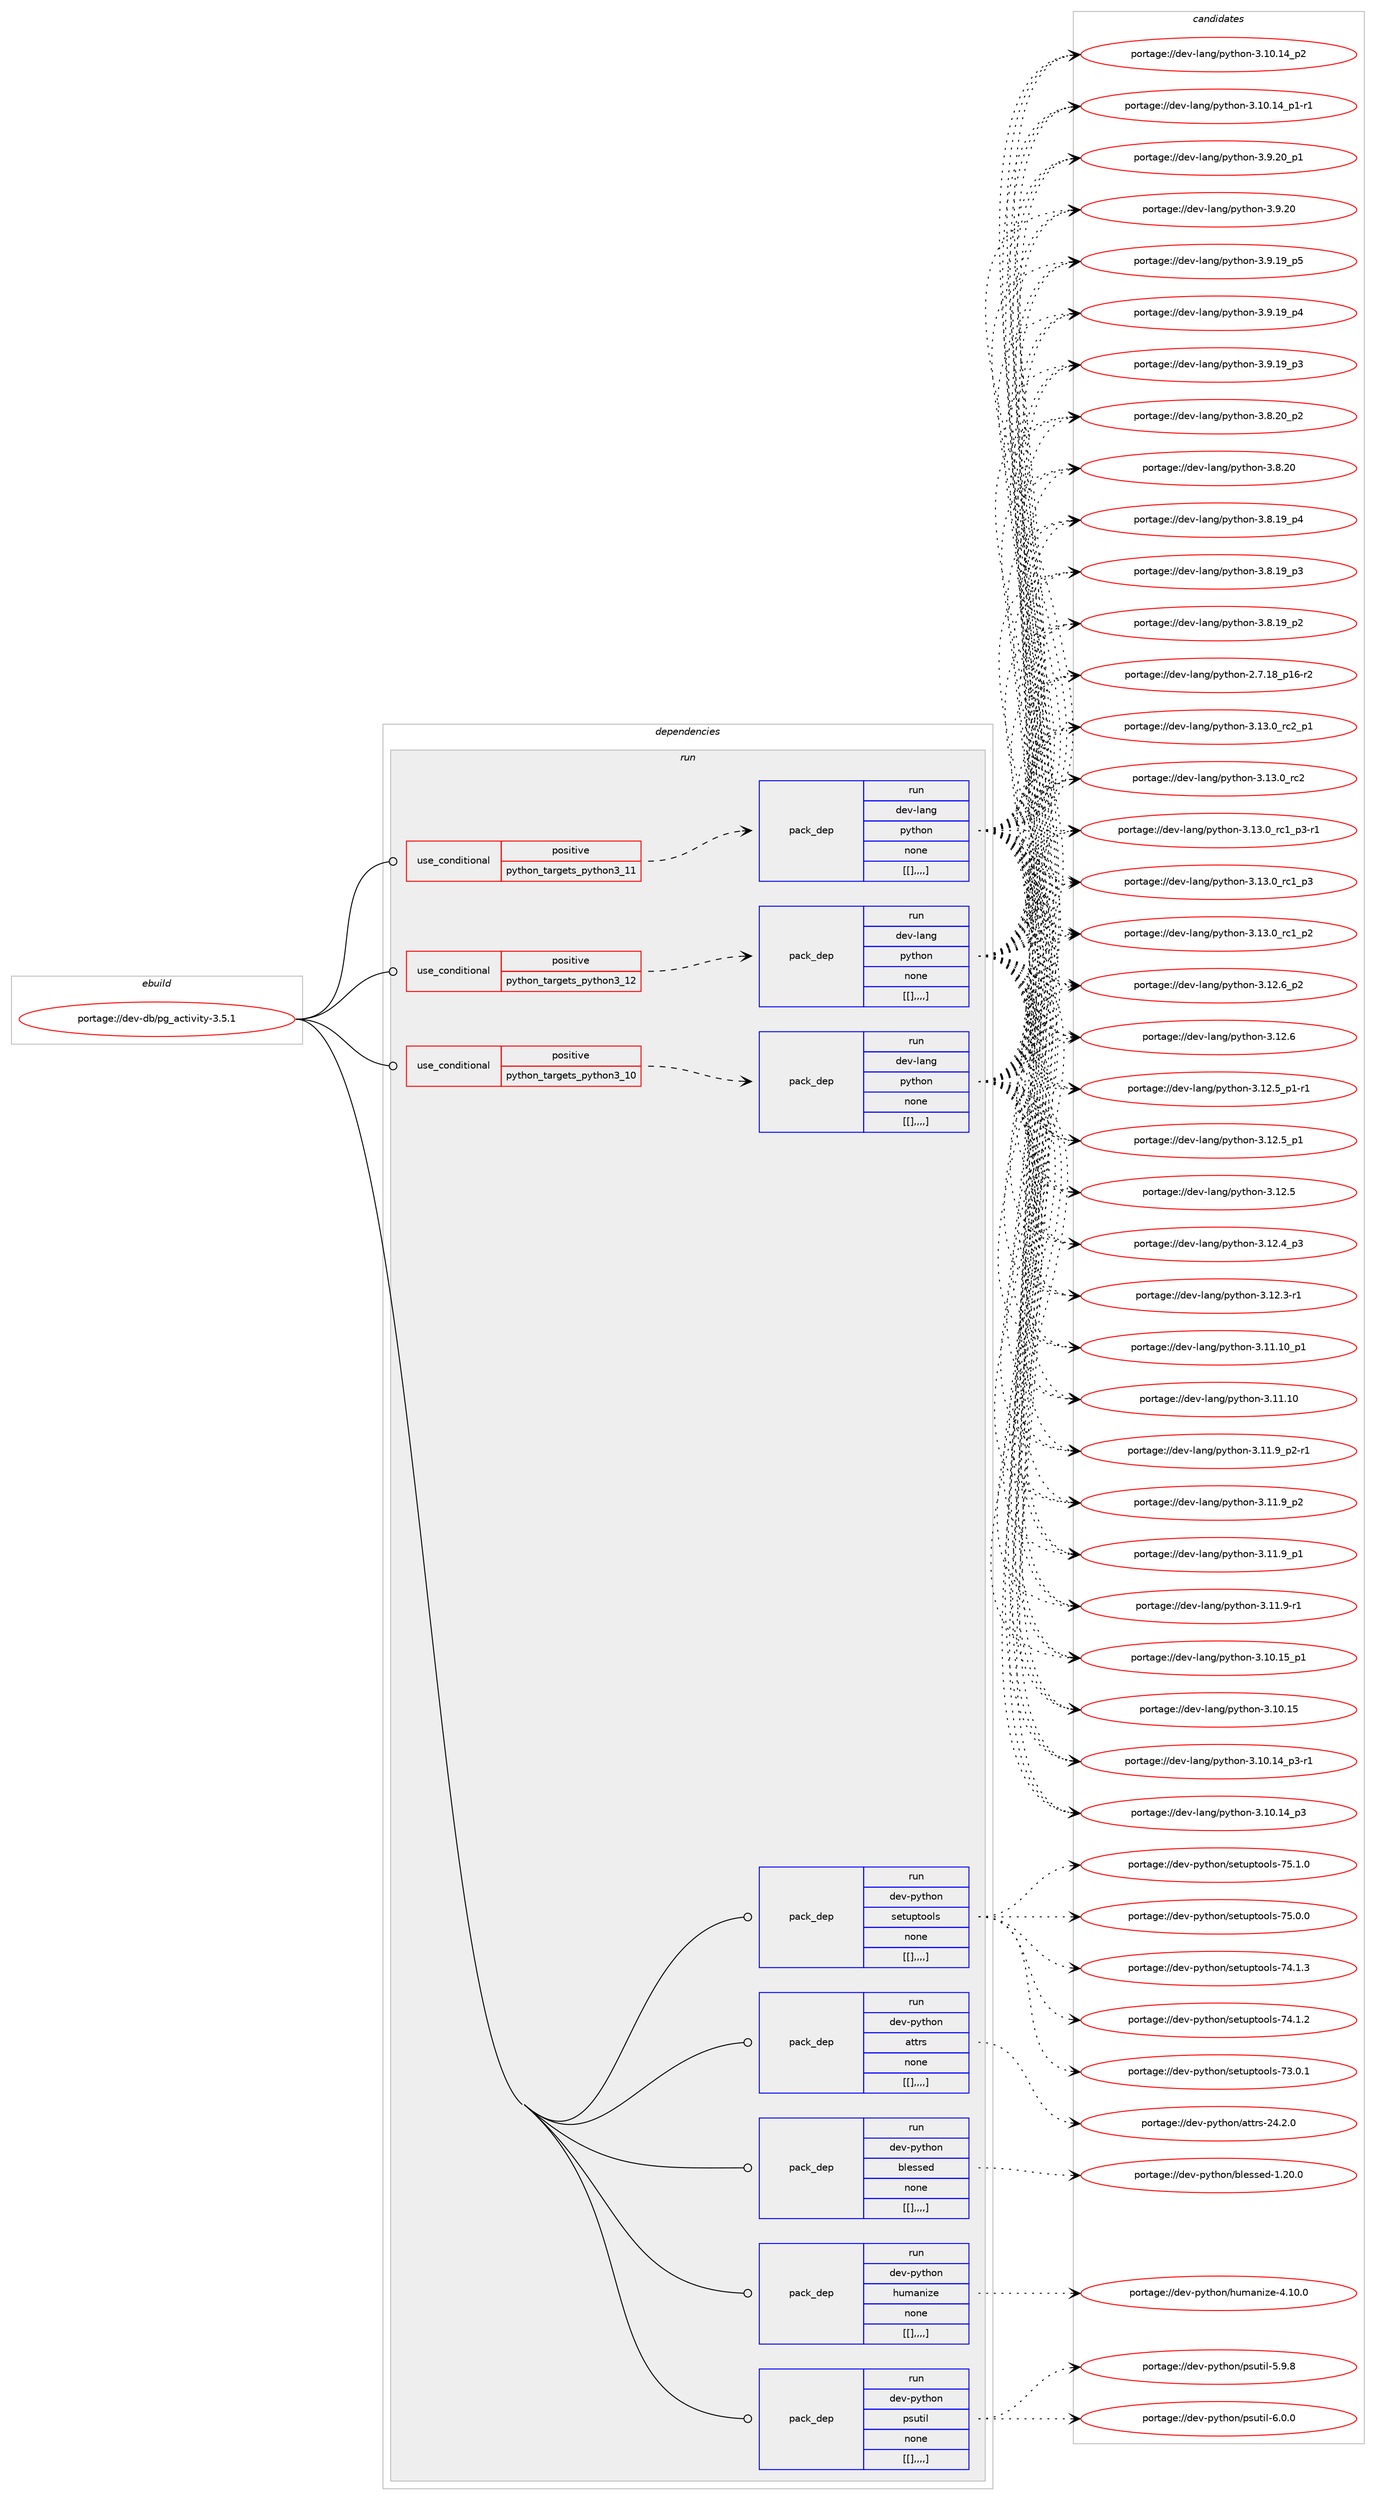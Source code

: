 digraph prolog {

# *************
# Graph options
# *************

newrank=true;
concentrate=true;
compound=true;
graph [rankdir=LR,fontname=Helvetica,fontsize=10,ranksep=1.5];#, ranksep=2.5, nodesep=0.2];
edge  [arrowhead=vee];
node  [fontname=Helvetica,fontsize=10];

# **********
# The ebuild
# **********

subgraph cluster_leftcol {
color=gray;
label=<<i>ebuild</i>>;
id [label="portage://dev-db/pg_activity-3.5.1", color=red, width=4, href="../dev-db/pg_activity-3.5.1.svg"];
}

# ****************
# The dependencies
# ****************

subgraph cluster_midcol {
color=gray;
label=<<i>dependencies</i>>;
subgraph cluster_compile {
fillcolor="#eeeeee";
style=filled;
label=<<i>compile</i>>;
}
subgraph cluster_compileandrun {
fillcolor="#eeeeee";
style=filled;
label=<<i>compile and run</i>>;
}
subgraph cluster_run {
fillcolor="#eeeeee";
style=filled;
label=<<i>run</i>>;
subgraph cond18222 {
dependency68350 [label=<<TABLE BORDER="0" CELLBORDER="1" CELLSPACING="0" CELLPADDING="4"><TR><TD ROWSPAN="3" CELLPADDING="10">use_conditional</TD></TR><TR><TD>positive</TD></TR><TR><TD>python_targets_python3_10</TD></TR></TABLE>>, shape=none, color=red];
subgraph pack49187 {
dependency68351 [label=<<TABLE BORDER="0" CELLBORDER="1" CELLSPACING="0" CELLPADDING="4" WIDTH="220"><TR><TD ROWSPAN="6" CELLPADDING="30">pack_dep</TD></TR><TR><TD WIDTH="110">run</TD></TR><TR><TD>dev-lang</TD></TR><TR><TD>python</TD></TR><TR><TD>none</TD></TR><TR><TD>[[],,,,]</TD></TR></TABLE>>, shape=none, color=blue];
}
dependency68350:e -> dependency68351:w [weight=20,style="dashed",arrowhead="vee"];
}
id:e -> dependency68350:w [weight=20,style="solid",arrowhead="odot"];
subgraph cond18223 {
dependency68352 [label=<<TABLE BORDER="0" CELLBORDER="1" CELLSPACING="0" CELLPADDING="4"><TR><TD ROWSPAN="3" CELLPADDING="10">use_conditional</TD></TR><TR><TD>positive</TD></TR><TR><TD>python_targets_python3_11</TD></TR></TABLE>>, shape=none, color=red];
subgraph pack49188 {
dependency68353 [label=<<TABLE BORDER="0" CELLBORDER="1" CELLSPACING="0" CELLPADDING="4" WIDTH="220"><TR><TD ROWSPAN="6" CELLPADDING="30">pack_dep</TD></TR><TR><TD WIDTH="110">run</TD></TR><TR><TD>dev-lang</TD></TR><TR><TD>python</TD></TR><TR><TD>none</TD></TR><TR><TD>[[],,,,]</TD></TR></TABLE>>, shape=none, color=blue];
}
dependency68352:e -> dependency68353:w [weight=20,style="dashed",arrowhead="vee"];
}
id:e -> dependency68352:w [weight=20,style="solid",arrowhead="odot"];
subgraph cond18224 {
dependency68354 [label=<<TABLE BORDER="0" CELLBORDER="1" CELLSPACING="0" CELLPADDING="4"><TR><TD ROWSPAN="3" CELLPADDING="10">use_conditional</TD></TR><TR><TD>positive</TD></TR><TR><TD>python_targets_python3_12</TD></TR></TABLE>>, shape=none, color=red];
subgraph pack49189 {
dependency68355 [label=<<TABLE BORDER="0" CELLBORDER="1" CELLSPACING="0" CELLPADDING="4" WIDTH="220"><TR><TD ROWSPAN="6" CELLPADDING="30">pack_dep</TD></TR><TR><TD WIDTH="110">run</TD></TR><TR><TD>dev-lang</TD></TR><TR><TD>python</TD></TR><TR><TD>none</TD></TR><TR><TD>[[],,,,]</TD></TR></TABLE>>, shape=none, color=blue];
}
dependency68354:e -> dependency68355:w [weight=20,style="dashed",arrowhead="vee"];
}
id:e -> dependency68354:w [weight=20,style="solid",arrowhead="odot"];
subgraph pack49190 {
dependency68356 [label=<<TABLE BORDER="0" CELLBORDER="1" CELLSPACING="0" CELLPADDING="4" WIDTH="220"><TR><TD ROWSPAN="6" CELLPADDING="30">pack_dep</TD></TR><TR><TD WIDTH="110">run</TD></TR><TR><TD>dev-python</TD></TR><TR><TD>attrs</TD></TR><TR><TD>none</TD></TR><TR><TD>[[],,,,]</TD></TR></TABLE>>, shape=none, color=blue];
}
id:e -> dependency68356:w [weight=20,style="solid",arrowhead="odot"];
subgraph pack49191 {
dependency68357 [label=<<TABLE BORDER="0" CELLBORDER="1" CELLSPACING="0" CELLPADDING="4" WIDTH="220"><TR><TD ROWSPAN="6" CELLPADDING="30">pack_dep</TD></TR><TR><TD WIDTH="110">run</TD></TR><TR><TD>dev-python</TD></TR><TR><TD>blessed</TD></TR><TR><TD>none</TD></TR><TR><TD>[[],,,,]</TD></TR></TABLE>>, shape=none, color=blue];
}
id:e -> dependency68357:w [weight=20,style="solid",arrowhead="odot"];
subgraph pack49192 {
dependency68358 [label=<<TABLE BORDER="0" CELLBORDER="1" CELLSPACING="0" CELLPADDING="4" WIDTH="220"><TR><TD ROWSPAN="6" CELLPADDING="30">pack_dep</TD></TR><TR><TD WIDTH="110">run</TD></TR><TR><TD>dev-python</TD></TR><TR><TD>humanize</TD></TR><TR><TD>none</TD></TR><TR><TD>[[],,,,]</TD></TR></TABLE>>, shape=none, color=blue];
}
id:e -> dependency68358:w [weight=20,style="solid",arrowhead="odot"];
subgraph pack49193 {
dependency68359 [label=<<TABLE BORDER="0" CELLBORDER="1" CELLSPACING="0" CELLPADDING="4" WIDTH="220"><TR><TD ROWSPAN="6" CELLPADDING="30">pack_dep</TD></TR><TR><TD WIDTH="110">run</TD></TR><TR><TD>dev-python</TD></TR><TR><TD>psutil</TD></TR><TR><TD>none</TD></TR><TR><TD>[[],,,,]</TD></TR></TABLE>>, shape=none, color=blue];
}
id:e -> dependency68359:w [weight=20,style="solid",arrowhead="odot"];
subgraph pack49194 {
dependency68360 [label=<<TABLE BORDER="0" CELLBORDER="1" CELLSPACING="0" CELLPADDING="4" WIDTH="220"><TR><TD ROWSPAN="6" CELLPADDING="30">pack_dep</TD></TR><TR><TD WIDTH="110">run</TD></TR><TR><TD>dev-python</TD></TR><TR><TD>setuptools</TD></TR><TR><TD>none</TD></TR><TR><TD>[[],,,,]</TD></TR></TABLE>>, shape=none, color=blue];
}
id:e -> dependency68360:w [weight=20,style="solid",arrowhead="odot"];
}
}

# **************
# The candidates
# **************

subgraph cluster_choices {
rank=same;
color=gray;
label=<<i>candidates</i>>;

subgraph choice49187 {
color=black;
nodesep=1;
choice100101118451089711010347112121116104111110455146495146489511499509511249 [label="portage://dev-lang/python-3.13.0_rc2_p1", color=red, width=4,href="../dev-lang/python-3.13.0_rc2_p1.svg"];
choice10010111845108971101034711212111610411111045514649514648951149950 [label="portage://dev-lang/python-3.13.0_rc2", color=red, width=4,href="../dev-lang/python-3.13.0_rc2.svg"];
choice1001011184510897110103471121211161041111104551464951464895114994995112514511449 [label="portage://dev-lang/python-3.13.0_rc1_p3-r1", color=red, width=4,href="../dev-lang/python-3.13.0_rc1_p3-r1.svg"];
choice100101118451089711010347112121116104111110455146495146489511499499511251 [label="portage://dev-lang/python-3.13.0_rc1_p3", color=red, width=4,href="../dev-lang/python-3.13.0_rc1_p3.svg"];
choice100101118451089711010347112121116104111110455146495146489511499499511250 [label="portage://dev-lang/python-3.13.0_rc1_p2", color=red, width=4,href="../dev-lang/python-3.13.0_rc1_p2.svg"];
choice100101118451089711010347112121116104111110455146495046549511250 [label="portage://dev-lang/python-3.12.6_p2", color=red, width=4,href="../dev-lang/python-3.12.6_p2.svg"];
choice10010111845108971101034711212111610411111045514649504654 [label="portage://dev-lang/python-3.12.6", color=red, width=4,href="../dev-lang/python-3.12.6.svg"];
choice1001011184510897110103471121211161041111104551464950465395112494511449 [label="portage://dev-lang/python-3.12.5_p1-r1", color=red, width=4,href="../dev-lang/python-3.12.5_p1-r1.svg"];
choice100101118451089711010347112121116104111110455146495046539511249 [label="portage://dev-lang/python-3.12.5_p1", color=red, width=4,href="../dev-lang/python-3.12.5_p1.svg"];
choice10010111845108971101034711212111610411111045514649504653 [label="portage://dev-lang/python-3.12.5", color=red, width=4,href="../dev-lang/python-3.12.5.svg"];
choice100101118451089711010347112121116104111110455146495046529511251 [label="portage://dev-lang/python-3.12.4_p3", color=red, width=4,href="../dev-lang/python-3.12.4_p3.svg"];
choice100101118451089711010347112121116104111110455146495046514511449 [label="portage://dev-lang/python-3.12.3-r1", color=red, width=4,href="../dev-lang/python-3.12.3-r1.svg"];
choice10010111845108971101034711212111610411111045514649494649489511249 [label="portage://dev-lang/python-3.11.10_p1", color=red, width=4,href="../dev-lang/python-3.11.10_p1.svg"];
choice1001011184510897110103471121211161041111104551464949464948 [label="portage://dev-lang/python-3.11.10", color=red, width=4,href="../dev-lang/python-3.11.10.svg"];
choice1001011184510897110103471121211161041111104551464949465795112504511449 [label="portage://dev-lang/python-3.11.9_p2-r1", color=red, width=4,href="../dev-lang/python-3.11.9_p2-r1.svg"];
choice100101118451089711010347112121116104111110455146494946579511250 [label="portage://dev-lang/python-3.11.9_p2", color=red, width=4,href="../dev-lang/python-3.11.9_p2.svg"];
choice100101118451089711010347112121116104111110455146494946579511249 [label="portage://dev-lang/python-3.11.9_p1", color=red, width=4,href="../dev-lang/python-3.11.9_p1.svg"];
choice100101118451089711010347112121116104111110455146494946574511449 [label="portage://dev-lang/python-3.11.9-r1", color=red, width=4,href="../dev-lang/python-3.11.9-r1.svg"];
choice10010111845108971101034711212111610411111045514649484649539511249 [label="portage://dev-lang/python-3.10.15_p1", color=red, width=4,href="../dev-lang/python-3.10.15_p1.svg"];
choice1001011184510897110103471121211161041111104551464948464953 [label="portage://dev-lang/python-3.10.15", color=red, width=4,href="../dev-lang/python-3.10.15.svg"];
choice100101118451089711010347112121116104111110455146494846495295112514511449 [label="portage://dev-lang/python-3.10.14_p3-r1", color=red, width=4,href="../dev-lang/python-3.10.14_p3-r1.svg"];
choice10010111845108971101034711212111610411111045514649484649529511251 [label="portage://dev-lang/python-3.10.14_p3", color=red, width=4,href="../dev-lang/python-3.10.14_p3.svg"];
choice10010111845108971101034711212111610411111045514649484649529511250 [label="portage://dev-lang/python-3.10.14_p2", color=red, width=4,href="../dev-lang/python-3.10.14_p2.svg"];
choice100101118451089711010347112121116104111110455146494846495295112494511449 [label="portage://dev-lang/python-3.10.14_p1-r1", color=red, width=4,href="../dev-lang/python-3.10.14_p1-r1.svg"];
choice100101118451089711010347112121116104111110455146574650489511249 [label="portage://dev-lang/python-3.9.20_p1", color=red, width=4,href="../dev-lang/python-3.9.20_p1.svg"];
choice10010111845108971101034711212111610411111045514657465048 [label="portage://dev-lang/python-3.9.20", color=red, width=4,href="../dev-lang/python-3.9.20.svg"];
choice100101118451089711010347112121116104111110455146574649579511253 [label="portage://dev-lang/python-3.9.19_p5", color=red, width=4,href="../dev-lang/python-3.9.19_p5.svg"];
choice100101118451089711010347112121116104111110455146574649579511252 [label="portage://dev-lang/python-3.9.19_p4", color=red, width=4,href="../dev-lang/python-3.9.19_p4.svg"];
choice100101118451089711010347112121116104111110455146574649579511251 [label="portage://dev-lang/python-3.9.19_p3", color=red, width=4,href="../dev-lang/python-3.9.19_p3.svg"];
choice100101118451089711010347112121116104111110455146564650489511250 [label="portage://dev-lang/python-3.8.20_p2", color=red, width=4,href="../dev-lang/python-3.8.20_p2.svg"];
choice10010111845108971101034711212111610411111045514656465048 [label="portage://dev-lang/python-3.8.20", color=red, width=4,href="../dev-lang/python-3.8.20.svg"];
choice100101118451089711010347112121116104111110455146564649579511252 [label="portage://dev-lang/python-3.8.19_p4", color=red, width=4,href="../dev-lang/python-3.8.19_p4.svg"];
choice100101118451089711010347112121116104111110455146564649579511251 [label="portage://dev-lang/python-3.8.19_p3", color=red, width=4,href="../dev-lang/python-3.8.19_p3.svg"];
choice100101118451089711010347112121116104111110455146564649579511250 [label="portage://dev-lang/python-3.8.19_p2", color=red, width=4,href="../dev-lang/python-3.8.19_p2.svg"];
choice100101118451089711010347112121116104111110455046554649569511249544511450 [label="portage://dev-lang/python-2.7.18_p16-r2", color=red, width=4,href="../dev-lang/python-2.7.18_p16-r2.svg"];
dependency68351:e -> choice100101118451089711010347112121116104111110455146495146489511499509511249:w [style=dotted,weight="100"];
dependency68351:e -> choice10010111845108971101034711212111610411111045514649514648951149950:w [style=dotted,weight="100"];
dependency68351:e -> choice1001011184510897110103471121211161041111104551464951464895114994995112514511449:w [style=dotted,weight="100"];
dependency68351:e -> choice100101118451089711010347112121116104111110455146495146489511499499511251:w [style=dotted,weight="100"];
dependency68351:e -> choice100101118451089711010347112121116104111110455146495146489511499499511250:w [style=dotted,weight="100"];
dependency68351:e -> choice100101118451089711010347112121116104111110455146495046549511250:w [style=dotted,weight="100"];
dependency68351:e -> choice10010111845108971101034711212111610411111045514649504654:w [style=dotted,weight="100"];
dependency68351:e -> choice1001011184510897110103471121211161041111104551464950465395112494511449:w [style=dotted,weight="100"];
dependency68351:e -> choice100101118451089711010347112121116104111110455146495046539511249:w [style=dotted,weight="100"];
dependency68351:e -> choice10010111845108971101034711212111610411111045514649504653:w [style=dotted,weight="100"];
dependency68351:e -> choice100101118451089711010347112121116104111110455146495046529511251:w [style=dotted,weight="100"];
dependency68351:e -> choice100101118451089711010347112121116104111110455146495046514511449:w [style=dotted,weight="100"];
dependency68351:e -> choice10010111845108971101034711212111610411111045514649494649489511249:w [style=dotted,weight="100"];
dependency68351:e -> choice1001011184510897110103471121211161041111104551464949464948:w [style=dotted,weight="100"];
dependency68351:e -> choice1001011184510897110103471121211161041111104551464949465795112504511449:w [style=dotted,weight="100"];
dependency68351:e -> choice100101118451089711010347112121116104111110455146494946579511250:w [style=dotted,weight="100"];
dependency68351:e -> choice100101118451089711010347112121116104111110455146494946579511249:w [style=dotted,weight="100"];
dependency68351:e -> choice100101118451089711010347112121116104111110455146494946574511449:w [style=dotted,weight="100"];
dependency68351:e -> choice10010111845108971101034711212111610411111045514649484649539511249:w [style=dotted,weight="100"];
dependency68351:e -> choice1001011184510897110103471121211161041111104551464948464953:w [style=dotted,weight="100"];
dependency68351:e -> choice100101118451089711010347112121116104111110455146494846495295112514511449:w [style=dotted,weight="100"];
dependency68351:e -> choice10010111845108971101034711212111610411111045514649484649529511251:w [style=dotted,weight="100"];
dependency68351:e -> choice10010111845108971101034711212111610411111045514649484649529511250:w [style=dotted,weight="100"];
dependency68351:e -> choice100101118451089711010347112121116104111110455146494846495295112494511449:w [style=dotted,weight="100"];
dependency68351:e -> choice100101118451089711010347112121116104111110455146574650489511249:w [style=dotted,weight="100"];
dependency68351:e -> choice10010111845108971101034711212111610411111045514657465048:w [style=dotted,weight="100"];
dependency68351:e -> choice100101118451089711010347112121116104111110455146574649579511253:w [style=dotted,weight="100"];
dependency68351:e -> choice100101118451089711010347112121116104111110455146574649579511252:w [style=dotted,weight="100"];
dependency68351:e -> choice100101118451089711010347112121116104111110455146574649579511251:w [style=dotted,weight="100"];
dependency68351:e -> choice100101118451089711010347112121116104111110455146564650489511250:w [style=dotted,weight="100"];
dependency68351:e -> choice10010111845108971101034711212111610411111045514656465048:w [style=dotted,weight="100"];
dependency68351:e -> choice100101118451089711010347112121116104111110455146564649579511252:w [style=dotted,weight="100"];
dependency68351:e -> choice100101118451089711010347112121116104111110455146564649579511251:w [style=dotted,weight="100"];
dependency68351:e -> choice100101118451089711010347112121116104111110455146564649579511250:w [style=dotted,weight="100"];
dependency68351:e -> choice100101118451089711010347112121116104111110455046554649569511249544511450:w [style=dotted,weight="100"];
}
subgraph choice49188 {
color=black;
nodesep=1;
choice100101118451089711010347112121116104111110455146495146489511499509511249 [label="portage://dev-lang/python-3.13.0_rc2_p1", color=red, width=4,href="../dev-lang/python-3.13.0_rc2_p1.svg"];
choice10010111845108971101034711212111610411111045514649514648951149950 [label="portage://dev-lang/python-3.13.0_rc2", color=red, width=4,href="../dev-lang/python-3.13.0_rc2.svg"];
choice1001011184510897110103471121211161041111104551464951464895114994995112514511449 [label="portage://dev-lang/python-3.13.0_rc1_p3-r1", color=red, width=4,href="../dev-lang/python-3.13.0_rc1_p3-r1.svg"];
choice100101118451089711010347112121116104111110455146495146489511499499511251 [label="portage://dev-lang/python-3.13.0_rc1_p3", color=red, width=4,href="../dev-lang/python-3.13.0_rc1_p3.svg"];
choice100101118451089711010347112121116104111110455146495146489511499499511250 [label="portage://dev-lang/python-3.13.0_rc1_p2", color=red, width=4,href="../dev-lang/python-3.13.0_rc1_p2.svg"];
choice100101118451089711010347112121116104111110455146495046549511250 [label="portage://dev-lang/python-3.12.6_p2", color=red, width=4,href="../dev-lang/python-3.12.6_p2.svg"];
choice10010111845108971101034711212111610411111045514649504654 [label="portage://dev-lang/python-3.12.6", color=red, width=4,href="../dev-lang/python-3.12.6.svg"];
choice1001011184510897110103471121211161041111104551464950465395112494511449 [label="portage://dev-lang/python-3.12.5_p1-r1", color=red, width=4,href="../dev-lang/python-3.12.5_p1-r1.svg"];
choice100101118451089711010347112121116104111110455146495046539511249 [label="portage://dev-lang/python-3.12.5_p1", color=red, width=4,href="../dev-lang/python-3.12.5_p1.svg"];
choice10010111845108971101034711212111610411111045514649504653 [label="portage://dev-lang/python-3.12.5", color=red, width=4,href="../dev-lang/python-3.12.5.svg"];
choice100101118451089711010347112121116104111110455146495046529511251 [label="portage://dev-lang/python-3.12.4_p3", color=red, width=4,href="../dev-lang/python-3.12.4_p3.svg"];
choice100101118451089711010347112121116104111110455146495046514511449 [label="portage://dev-lang/python-3.12.3-r1", color=red, width=4,href="../dev-lang/python-3.12.3-r1.svg"];
choice10010111845108971101034711212111610411111045514649494649489511249 [label="portage://dev-lang/python-3.11.10_p1", color=red, width=4,href="../dev-lang/python-3.11.10_p1.svg"];
choice1001011184510897110103471121211161041111104551464949464948 [label="portage://dev-lang/python-3.11.10", color=red, width=4,href="../dev-lang/python-3.11.10.svg"];
choice1001011184510897110103471121211161041111104551464949465795112504511449 [label="portage://dev-lang/python-3.11.9_p2-r1", color=red, width=4,href="../dev-lang/python-3.11.9_p2-r1.svg"];
choice100101118451089711010347112121116104111110455146494946579511250 [label="portage://dev-lang/python-3.11.9_p2", color=red, width=4,href="../dev-lang/python-3.11.9_p2.svg"];
choice100101118451089711010347112121116104111110455146494946579511249 [label="portage://dev-lang/python-3.11.9_p1", color=red, width=4,href="../dev-lang/python-3.11.9_p1.svg"];
choice100101118451089711010347112121116104111110455146494946574511449 [label="portage://dev-lang/python-3.11.9-r1", color=red, width=4,href="../dev-lang/python-3.11.9-r1.svg"];
choice10010111845108971101034711212111610411111045514649484649539511249 [label="portage://dev-lang/python-3.10.15_p1", color=red, width=4,href="../dev-lang/python-3.10.15_p1.svg"];
choice1001011184510897110103471121211161041111104551464948464953 [label="portage://dev-lang/python-3.10.15", color=red, width=4,href="../dev-lang/python-3.10.15.svg"];
choice100101118451089711010347112121116104111110455146494846495295112514511449 [label="portage://dev-lang/python-3.10.14_p3-r1", color=red, width=4,href="../dev-lang/python-3.10.14_p3-r1.svg"];
choice10010111845108971101034711212111610411111045514649484649529511251 [label="portage://dev-lang/python-3.10.14_p3", color=red, width=4,href="../dev-lang/python-3.10.14_p3.svg"];
choice10010111845108971101034711212111610411111045514649484649529511250 [label="portage://dev-lang/python-3.10.14_p2", color=red, width=4,href="../dev-lang/python-3.10.14_p2.svg"];
choice100101118451089711010347112121116104111110455146494846495295112494511449 [label="portage://dev-lang/python-3.10.14_p1-r1", color=red, width=4,href="../dev-lang/python-3.10.14_p1-r1.svg"];
choice100101118451089711010347112121116104111110455146574650489511249 [label="portage://dev-lang/python-3.9.20_p1", color=red, width=4,href="../dev-lang/python-3.9.20_p1.svg"];
choice10010111845108971101034711212111610411111045514657465048 [label="portage://dev-lang/python-3.9.20", color=red, width=4,href="../dev-lang/python-3.9.20.svg"];
choice100101118451089711010347112121116104111110455146574649579511253 [label="portage://dev-lang/python-3.9.19_p5", color=red, width=4,href="../dev-lang/python-3.9.19_p5.svg"];
choice100101118451089711010347112121116104111110455146574649579511252 [label="portage://dev-lang/python-3.9.19_p4", color=red, width=4,href="../dev-lang/python-3.9.19_p4.svg"];
choice100101118451089711010347112121116104111110455146574649579511251 [label="portage://dev-lang/python-3.9.19_p3", color=red, width=4,href="../dev-lang/python-3.9.19_p3.svg"];
choice100101118451089711010347112121116104111110455146564650489511250 [label="portage://dev-lang/python-3.8.20_p2", color=red, width=4,href="../dev-lang/python-3.8.20_p2.svg"];
choice10010111845108971101034711212111610411111045514656465048 [label="portage://dev-lang/python-3.8.20", color=red, width=4,href="../dev-lang/python-3.8.20.svg"];
choice100101118451089711010347112121116104111110455146564649579511252 [label="portage://dev-lang/python-3.8.19_p4", color=red, width=4,href="../dev-lang/python-3.8.19_p4.svg"];
choice100101118451089711010347112121116104111110455146564649579511251 [label="portage://dev-lang/python-3.8.19_p3", color=red, width=4,href="../dev-lang/python-3.8.19_p3.svg"];
choice100101118451089711010347112121116104111110455146564649579511250 [label="portage://dev-lang/python-3.8.19_p2", color=red, width=4,href="../dev-lang/python-3.8.19_p2.svg"];
choice100101118451089711010347112121116104111110455046554649569511249544511450 [label="portage://dev-lang/python-2.7.18_p16-r2", color=red, width=4,href="../dev-lang/python-2.7.18_p16-r2.svg"];
dependency68353:e -> choice100101118451089711010347112121116104111110455146495146489511499509511249:w [style=dotted,weight="100"];
dependency68353:e -> choice10010111845108971101034711212111610411111045514649514648951149950:w [style=dotted,weight="100"];
dependency68353:e -> choice1001011184510897110103471121211161041111104551464951464895114994995112514511449:w [style=dotted,weight="100"];
dependency68353:e -> choice100101118451089711010347112121116104111110455146495146489511499499511251:w [style=dotted,weight="100"];
dependency68353:e -> choice100101118451089711010347112121116104111110455146495146489511499499511250:w [style=dotted,weight="100"];
dependency68353:e -> choice100101118451089711010347112121116104111110455146495046549511250:w [style=dotted,weight="100"];
dependency68353:e -> choice10010111845108971101034711212111610411111045514649504654:w [style=dotted,weight="100"];
dependency68353:e -> choice1001011184510897110103471121211161041111104551464950465395112494511449:w [style=dotted,weight="100"];
dependency68353:e -> choice100101118451089711010347112121116104111110455146495046539511249:w [style=dotted,weight="100"];
dependency68353:e -> choice10010111845108971101034711212111610411111045514649504653:w [style=dotted,weight="100"];
dependency68353:e -> choice100101118451089711010347112121116104111110455146495046529511251:w [style=dotted,weight="100"];
dependency68353:e -> choice100101118451089711010347112121116104111110455146495046514511449:w [style=dotted,weight="100"];
dependency68353:e -> choice10010111845108971101034711212111610411111045514649494649489511249:w [style=dotted,weight="100"];
dependency68353:e -> choice1001011184510897110103471121211161041111104551464949464948:w [style=dotted,weight="100"];
dependency68353:e -> choice1001011184510897110103471121211161041111104551464949465795112504511449:w [style=dotted,weight="100"];
dependency68353:e -> choice100101118451089711010347112121116104111110455146494946579511250:w [style=dotted,weight="100"];
dependency68353:e -> choice100101118451089711010347112121116104111110455146494946579511249:w [style=dotted,weight="100"];
dependency68353:e -> choice100101118451089711010347112121116104111110455146494946574511449:w [style=dotted,weight="100"];
dependency68353:e -> choice10010111845108971101034711212111610411111045514649484649539511249:w [style=dotted,weight="100"];
dependency68353:e -> choice1001011184510897110103471121211161041111104551464948464953:w [style=dotted,weight="100"];
dependency68353:e -> choice100101118451089711010347112121116104111110455146494846495295112514511449:w [style=dotted,weight="100"];
dependency68353:e -> choice10010111845108971101034711212111610411111045514649484649529511251:w [style=dotted,weight="100"];
dependency68353:e -> choice10010111845108971101034711212111610411111045514649484649529511250:w [style=dotted,weight="100"];
dependency68353:e -> choice100101118451089711010347112121116104111110455146494846495295112494511449:w [style=dotted,weight="100"];
dependency68353:e -> choice100101118451089711010347112121116104111110455146574650489511249:w [style=dotted,weight="100"];
dependency68353:e -> choice10010111845108971101034711212111610411111045514657465048:w [style=dotted,weight="100"];
dependency68353:e -> choice100101118451089711010347112121116104111110455146574649579511253:w [style=dotted,weight="100"];
dependency68353:e -> choice100101118451089711010347112121116104111110455146574649579511252:w [style=dotted,weight="100"];
dependency68353:e -> choice100101118451089711010347112121116104111110455146574649579511251:w [style=dotted,weight="100"];
dependency68353:e -> choice100101118451089711010347112121116104111110455146564650489511250:w [style=dotted,weight="100"];
dependency68353:e -> choice10010111845108971101034711212111610411111045514656465048:w [style=dotted,weight="100"];
dependency68353:e -> choice100101118451089711010347112121116104111110455146564649579511252:w [style=dotted,weight="100"];
dependency68353:e -> choice100101118451089711010347112121116104111110455146564649579511251:w [style=dotted,weight="100"];
dependency68353:e -> choice100101118451089711010347112121116104111110455146564649579511250:w [style=dotted,weight="100"];
dependency68353:e -> choice100101118451089711010347112121116104111110455046554649569511249544511450:w [style=dotted,weight="100"];
}
subgraph choice49189 {
color=black;
nodesep=1;
choice100101118451089711010347112121116104111110455146495146489511499509511249 [label="portage://dev-lang/python-3.13.0_rc2_p1", color=red, width=4,href="../dev-lang/python-3.13.0_rc2_p1.svg"];
choice10010111845108971101034711212111610411111045514649514648951149950 [label="portage://dev-lang/python-3.13.0_rc2", color=red, width=4,href="../dev-lang/python-3.13.0_rc2.svg"];
choice1001011184510897110103471121211161041111104551464951464895114994995112514511449 [label="portage://dev-lang/python-3.13.0_rc1_p3-r1", color=red, width=4,href="../dev-lang/python-3.13.0_rc1_p3-r1.svg"];
choice100101118451089711010347112121116104111110455146495146489511499499511251 [label="portage://dev-lang/python-3.13.0_rc1_p3", color=red, width=4,href="../dev-lang/python-3.13.0_rc1_p3.svg"];
choice100101118451089711010347112121116104111110455146495146489511499499511250 [label="portage://dev-lang/python-3.13.0_rc1_p2", color=red, width=4,href="../dev-lang/python-3.13.0_rc1_p2.svg"];
choice100101118451089711010347112121116104111110455146495046549511250 [label="portage://dev-lang/python-3.12.6_p2", color=red, width=4,href="../dev-lang/python-3.12.6_p2.svg"];
choice10010111845108971101034711212111610411111045514649504654 [label="portage://dev-lang/python-3.12.6", color=red, width=4,href="../dev-lang/python-3.12.6.svg"];
choice1001011184510897110103471121211161041111104551464950465395112494511449 [label="portage://dev-lang/python-3.12.5_p1-r1", color=red, width=4,href="../dev-lang/python-3.12.5_p1-r1.svg"];
choice100101118451089711010347112121116104111110455146495046539511249 [label="portage://dev-lang/python-3.12.5_p1", color=red, width=4,href="../dev-lang/python-3.12.5_p1.svg"];
choice10010111845108971101034711212111610411111045514649504653 [label="portage://dev-lang/python-3.12.5", color=red, width=4,href="../dev-lang/python-3.12.5.svg"];
choice100101118451089711010347112121116104111110455146495046529511251 [label="portage://dev-lang/python-3.12.4_p3", color=red, width=4,href="../dev-lang/python-3.12.4_p3.svg"];
choice100101118451089711010347112121116104111110455146495046514511449 [label="portage://dev-lang/python-3.12.3-r1", color=red, width=4,href="../dev-lang/python-3.12.3-r1.svg"];
choice10010111845108971101034711212111610411111045514649494649489511249 [label="portage://dev-lang/python-3.11.10_p1", color=red, width=4,href="../dev-lang/python-3.11.10_p1.svg"];
choice1001011184510897110103471121211161041111104551464949464948 [label="portage://dev-lang/python-3.11.10", color=red, width=4,href="../dev-lang/python-3.11.10.svg"];
choice1001011184510897110103471121211161041111104551464949465795112504511449 [label="portage://dev-lang/python-3.11.9_p2-r1", color=red, width=4,href="../dev-lang/python-3.11.9_p2-r1.svg"];
choice100101118451089711010347112121116104111110455146494946579511250 [label="portage://dev-lang/python-3.11.9_p2", color=red, width=4,href="../dev-lang/python-3.11.9_p2.svg"];
choice100101118451089711010347112121116104111110455146494946579511249 [label="portage://dev-lang/python-3.11.9_p1", color=red, width=4,href="../dev-lang/python-3.11.9_p1.svg"];
choice100101118451089711010347112121116104111110455146494946574511449 [label="portage://dev-lang/python-3.11.9-r1", color=red, width=4,href="../dev-lang/python-3.11.9-r1.svg"];
choice10010111845108971101034711212111610411111045514649484649539511249 [label="portage://dev-lang/python-3.10.15_p1", color=red, width=4,href="../dev-lang/python-3.10.15_p1.svg"];
choice1001011184510897110103471121211161041111104551464948464953 [label="portage://dev-lang/python-3.10.15", color=red, width=4,href="../dev-lang/python-3.10.15.svg"];
choice100101118451089711010347112121116104111110455146494846495295112514511449 [label="portage://dev-lang/python-3.10.14_p3-r1", color=red, width=4,href="../dev-lang/python-3.10.14_p3-r1.svg"];
choice10010111845108971101034711212111610411111045514649484649529511251 [label="portage://dev-lang/python-3.10.14_p3", color=red, width=4,href="../dev-lang/python-3.10.14_p3.svg"];
choice10010111845108971101034711212111610411111045514649484649529511250 [label="portage://dev-lang/python-3.10.14_p2", color=red, width=4,href="../dev-lang/python-3.10.14_p2.svg"];
choice100101118451089711010347112121116104111110455146494846495295112494511449 [label="portage://dev-lang/python-3.10.14_p1-r1", color=red, width=4,href="../dev-lang/python-3.10.14_p1-r1.svg"];
choice100101118451089711010347112121116104111110455146574650489511249 [label="portage://dev-lang/python-3.9.20_p1", color=red, width=4,href="../dev-lang/python-3.9.20_p1.svg"];
choice10010111845108971101034711212111610411111045514657465048 [label="portage://dev-lang/python-3.9.20", color=red, width=4,href="../dev-lang/python-3.9.20.svg"];
choice100101118451089711010347112121116104111110455146574649579511253 [label="portage://dev-lang/python-3.9.19_p5", color=red, width=4,href="../dev-lang/python-3.9.19_p5.svg"];
choice100101118451089711010347112121116104111110455146574649579511252 [label="portage://dev-lang/python-3.9.19_p4", color=red, width=4,href="../dev-lang/python-3.9.19_p4.svg"];
choice100101118451089711010347112121116104111110455146574649579511251 [label="portage://dev-lang/python-3.9.19_p3", color=red, width=4,href="../dev-lang/python-3.9.19_p3.svg"];
choice100101118451089711010347112121116104111110455146564650489511250 [label="portage://dev-lang/python-3.8.20_p2", color=red, width=4,href="../dev-lang/python-3.8.20_p2.svg"];
choice10010111845108971101034711212111610411111045514656465048 [label="portage://dev-lang/python-3.8.20", color=red, width=4,href="../dev-lang/python-3.8.20.svg"];
choice100101118451089711010347112121116104111110455146564649579511252 [label="portage://dev-lang/python-3.8.19_p4", color=red, width=4,href="../dev-lang/python-3.8.19_p4.svg"];
choice100101118451089711010347112121116104111110455146564649579511251 [label="portage://dev-lang/python-3.8.19_p3", color=red, width=4,href="../dev-lang/python-3.8.19_p3.svg"];
choice100101118451089711010347112121116104111110455146564649579511250 [label="portage://dev-lang/python-3.8.19_p2", color=red, width=4,href="../dev-lang/python-3.8.19_p2.svg"];
choice100101118451089711010347112121116104111110455046554649569511249544511450 [label="portage://dev-lang/python-2.7.18_p16-r2", color=red, width=4,href="../dev-lang/python-2.7.18_p16-r2.svg"];
dependency68355:e -> choice100101118451089711010347112121116104111110455146495146489511499509511249:w [style=dotted,weight="100"];
dependency68355:e -> choice10010111845108971101034711212111610411111045514649514648951149950:w [style=dotted,weight="100"];
dependency68355:e -> choice1001011184510897110103471121211161041111104551464951464895114994995112514511449:w [style=dotted,weight="100"];
dependency68355:e -> choice100101118451089711010347112121116104111110455146495146489511499499511251:w [style=dotted,weight="100"];
dependency68355:e -> choice100101118451089711010347112121116104111110455146495146489511499499511250:w [style=dotted,weight="100"];
dependency68355:e -> choice100101118451089711010347112121116104111110455146495046549511250:w [style=dotted,weight="100"];
dependency68355:e -> choice10010111845108971101034711212111610411111045514649504654:w [style=dotted,weight="100"];
dependency68355:e -> choice1001011184510897110103471121211161041111104551464950465395112494511449:w [style=dotted,weight="100"];
dependency68355:e -> choice100101118451089711010347112121116104111110455146495046539511249:w [style=dotted,weight="100"];
dependency68355:e -> choice10010111845108971101034711212111610411111045514649504653:w [style=dotted,weight="100"];
dependency68355:e -> choice100101118451089711010347112121116104111110455146495046529511251:w [style=dotted,weight="100"];
dependency68355:e -> choice100101118451089711010347112121116104111110455146495046514511449:w [style=dotted,weight="100"];
dependency68355:e -> choice10010111845108971101034711212111610411111045514649494649489511249:w [style=dotted,weight="100"];
dependency68355:e -> choice1001011184510897110103471121211161041111104551464949464948:w [style=dotted,weight="100"];
dependency68355:e -> choice1001011184510897110103471121211161041111104551464949465795112504511449:w [style=dotted,weight="100"];
dependency68355:e -> choice100101118451089711010347112121116104111110455146494946579511250:w [style=dotted,weight="100"];
dependency68355:e -> choice100101118451089711010347112121116104111110455146494946579511249:w [style=dotted,weight="100"];
dependency68355:e -> choice100101118451089711010347112121116104111110455146494946574511449:w [style=dotted,weight="100"];
dependency68355:e -> choice10010111845108971101034711212111610411111045514649484649539511249:w [style=dotted,weight="100"];
dependency68355:e -> choice1001011184510897110103471121211161041111104551464948464953:w [style=dotted,weight="100"];
dependency68355:e -> choice100101118451089711010347112121116104111110455146494846495295112514511449:w [style=dotted,weight="100"];
dependency68355:e -> choice10010111845108971101034711212111610411111045514649484649529511251:w [style=dotted,weight="100"];
dependency68355:e -> choice10010111845108971101034711212111610411111045514649484649529511250:w [style=dotted,weight="100"];
dependency68355:e -> choice100101118451089711010347112121116104111110455146494846495295112494511449:w [style=dotted,weight="100"];
dependency68355:e -> choice100101118451089711010347112121116104111110455146574650489511249:w [style=dotted,weight="100"];
dependency68355:e -> choice10010111845108971101034711212111610411111045514657465048:w [style=dotted,weight="100"];
dependency68355:e -> choice100101118451089711010347112121116104111110455146574649579511253:w [style=dotted,weight="100"];
dependency68355:e -> choice100101118451089711010347112121116104111110455146574649579511252:w [style=dotted,weight="100"];
dependency68355:e -> choice100101118451089711010347112121116104111110455146574649579511251:w [style=dotted,weight="100"];
dependency68355:e -> choice100101118451089711010347112121116104111110455146564650489511250:w [style=dotted,weight="100"];
dependency68355:e -> choice10010111845108971101034711212111610411111045514656465048:w [style=dotted,weight="100"];
dependency68355:e -> choice100101118451089711010347112121116104111110455146564649579511252:w [style=dotted,weight="100"];
dependency68355:e -> choice100101118451089711010347112121116104111110455146564649579511251:w [style=dotted,weight="100"];
dependency68355:e -> choice100101118451089711010347112121116104111110455146564649579511250:w [style=dotted,weight="100"];
dependency68355:e -> choice100101118451089711010347112121116104111110455046554649569511249544511450:w [style=dotted,weight="100"];
}
subgraph choice49190 {
color=black;
nodesep=1;
choice10010111845112121116104111110479711611611411545505246504648 [label="portage://dev-python/attrs-24.2.0", color=red, width=4,href="../dev-python/attrs-24.2.0.svg"];
dependency68356:e -> choice10010111845112121116104111110479711611611411545505246504648:w [style=dotted,weight="100"];
}
subgraph choice49191 {
color=black;
nodesep=1;
choice10010111845112121116104111110479810810111511510110045494650484648 [label="portage://dev-python/blessed-1.20.0", color=red, width=4,href="../dev-python/blessed-1.20.0.svg"];
dependency68357:e -> choice10010111845112121116104111110479810810111511510110045494650484648:w [style=dotted,weight="100"];
}
subgraph choice49192 {
color=black;
nodesep=1;
choice10010111845112121116104111110471041171099711010512210145524649484648 [label="portage://dev-python/humanize-4.10.0", color=red, width=4,href="../dev-python/humanize-4.10.0.svg"];
dependency68358:e -> choice10010111845112121116104111110471041171099711010512210145524649484648:w [style=dotted,weight="100"];
}
subgraph choice49193 {
color=black;
nodesep=1;
choice1001011184511212111610411111047112115117116105108455446484648 [label="portage://dev-python/psutil-6.0.0", color=red, width=4,href="../dev-python/psutil-6.0.0.svg"];
choice1001011184511212111610411111047112115117116105108455346574656 [label="portage://dev-python/psutil-5.9.8", color=red, width=4,href="../dev-python/psutil-5.9.8.svg"];
dependency68359:e -> choice1001011184511212111610411111047112115117116105108455446484648:w [style=dotted,weight="100"];
dependency68359:e -> choice1001011184511212111610411111047112115117116105108455346574656:w [style=dotted,weight="100"];
}
subgraph choice49194 {
color=black;
nodesep=1;
choice100101118451121211161041111104711510111611711211611111110811545555346494648 [label="portage://dev-python/setuptools-75.1.0", color=red, width=4,href="../dev-python/setuptools-75.1.0.svg"];
choice100101118451121211161041111104711510111611711211611111110811545555346484648 [label="portage://dev-python/setuptools-75.0.0", color=red, width=4,href="../dev-python/setuptools-75.0.0.svg"];
choice100101118451121211161041111104711510111611711211611111110811545555246494651 [label="portage://dev-python/setuptools-74.1.3", color=red, width=4,href="../dev-python/setuptools-74.1.3.svg"];
choice100101118451121211161041111104711510111611711211611111110811545555246494650 [label="portage://dev-python/setuptools-74.1.2", color=red, width=4,href="../dev-python/setuptools-74.1.2.svg"];
choice100101118451121211161041111104711510111611711211611111110811545555146484649 [label="portage://dev-python/setuptools-73.0.1", color=red, width=4,href="../dev-python/setuptools-73.0.1.svg"];
dependency68360:e -> choice100101118451121211161041111104711510111611711211611111110811545555346494648:w [style=dotted,weight="100"];
dependency68360:e -> choice100101118451121211161041111104711510111611711211611111110811545555346484648:w [style=dotted,weight="100"];
dependency68360:e -> choice100101118451121211161041111104711510111611711211611111110811545555246494651:w [style=dotted,weight="100"];
dependency68360:e -> choice100101118451121211161041111104711510111611711211611111110811545555246494650:w [style=dotted,weight="100"];
dependency68360:e -> choice100101118451121211161041111104711510111611711211611111110811545555146484649:w [style=dotted,weight="100"];
}
}

}
